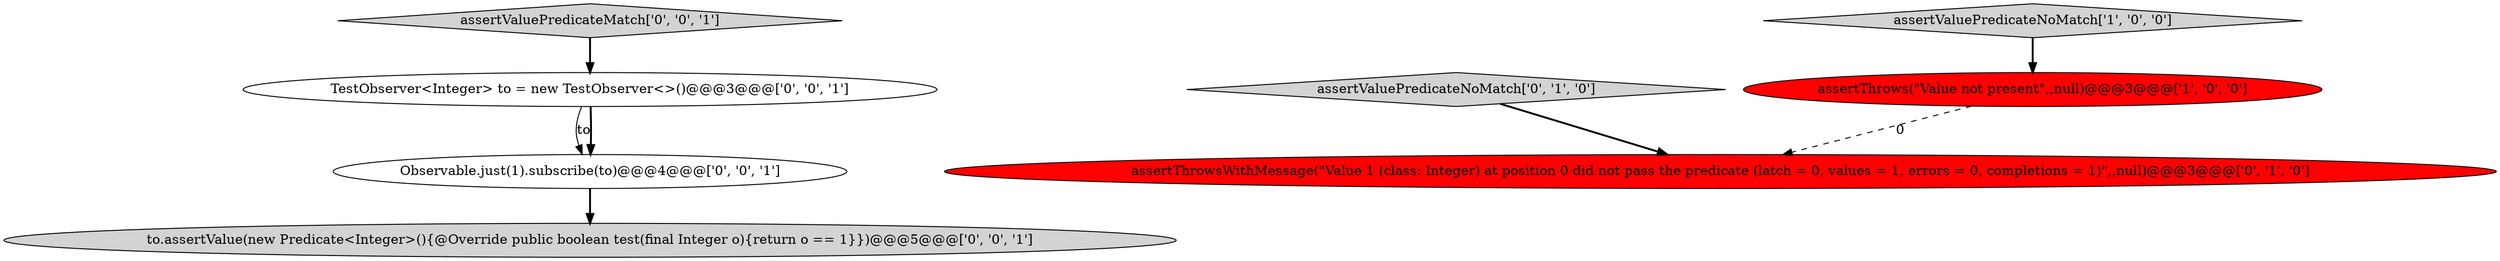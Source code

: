 digraph {
5 [style = filled, label = "to.assertValue(new Predicate<Integer>(){@Override public boolean test(final Integer o){return o == 1}})@@@5@@@['0', '0', '1']", fillcolor = lightgray, shape = ellipse image = "AAA0AAABBB3BBB"];
2 [style = filled, label = "assertValuePredicateNoMatch['0', '1', '0']", fillcolor = lightgray, shape = diamond image = "AAA0AAABBB2BBB"];
4 [style = filled, label = "assertValuePredicateMatch['0', '0', '1']", fillcolor = lightgray, shape = diamond image = "AAA0AAABBB3BBB"];
3 [style = filled, label = "assertThrowsWithMessage(\"Value 1 (class: Integer) at position 0 did not pass the predicate (latch = 0, values = 1, errors = 0, completions = 1)\",,null)@@@3@@@['0', '1', '0']", fillcolor = red, shape = ellipse image = "AAA1AAABBB2BBB"];
0 [style = filled, label = "assertValuePredicateNoMatch['1', '0', '0']", fillcolor = lightgray, shape = diamond image = "AAA0AAABBB1BBB"];
7 [style = filled, label = "Observable.just(1).subscribe(to)@@@4@@@['0', '0', '1']", fillcolor = white, shape = ellipse image = "AAA0AAABBB3BBB"];
1 [style = filled, label = "assertThrows(\"Value not present\",,null)@@@3@@@['1', '0', '0']", fillcolor = red, shape = ellipse image = "AAA1AAABBB1BBB"];
6 [style = filled, label = "TestObserver<Integer> to = new TestObserver<>()@@@3@@@['0', '0', '1']", fillcolor = white, shape = ellipse image = "AAA0AAABBB3BBB"];
7->5 [style = bold, label=""];
6->7 [style = solid, label="to"];
1->3 [style = dashed, label="0"];
6->7 [style = bold, label=""];
4->6 [style = bold, label=""];
0->1 [style = bold, label=""];
2->3 [style = bold, label=""];
}
